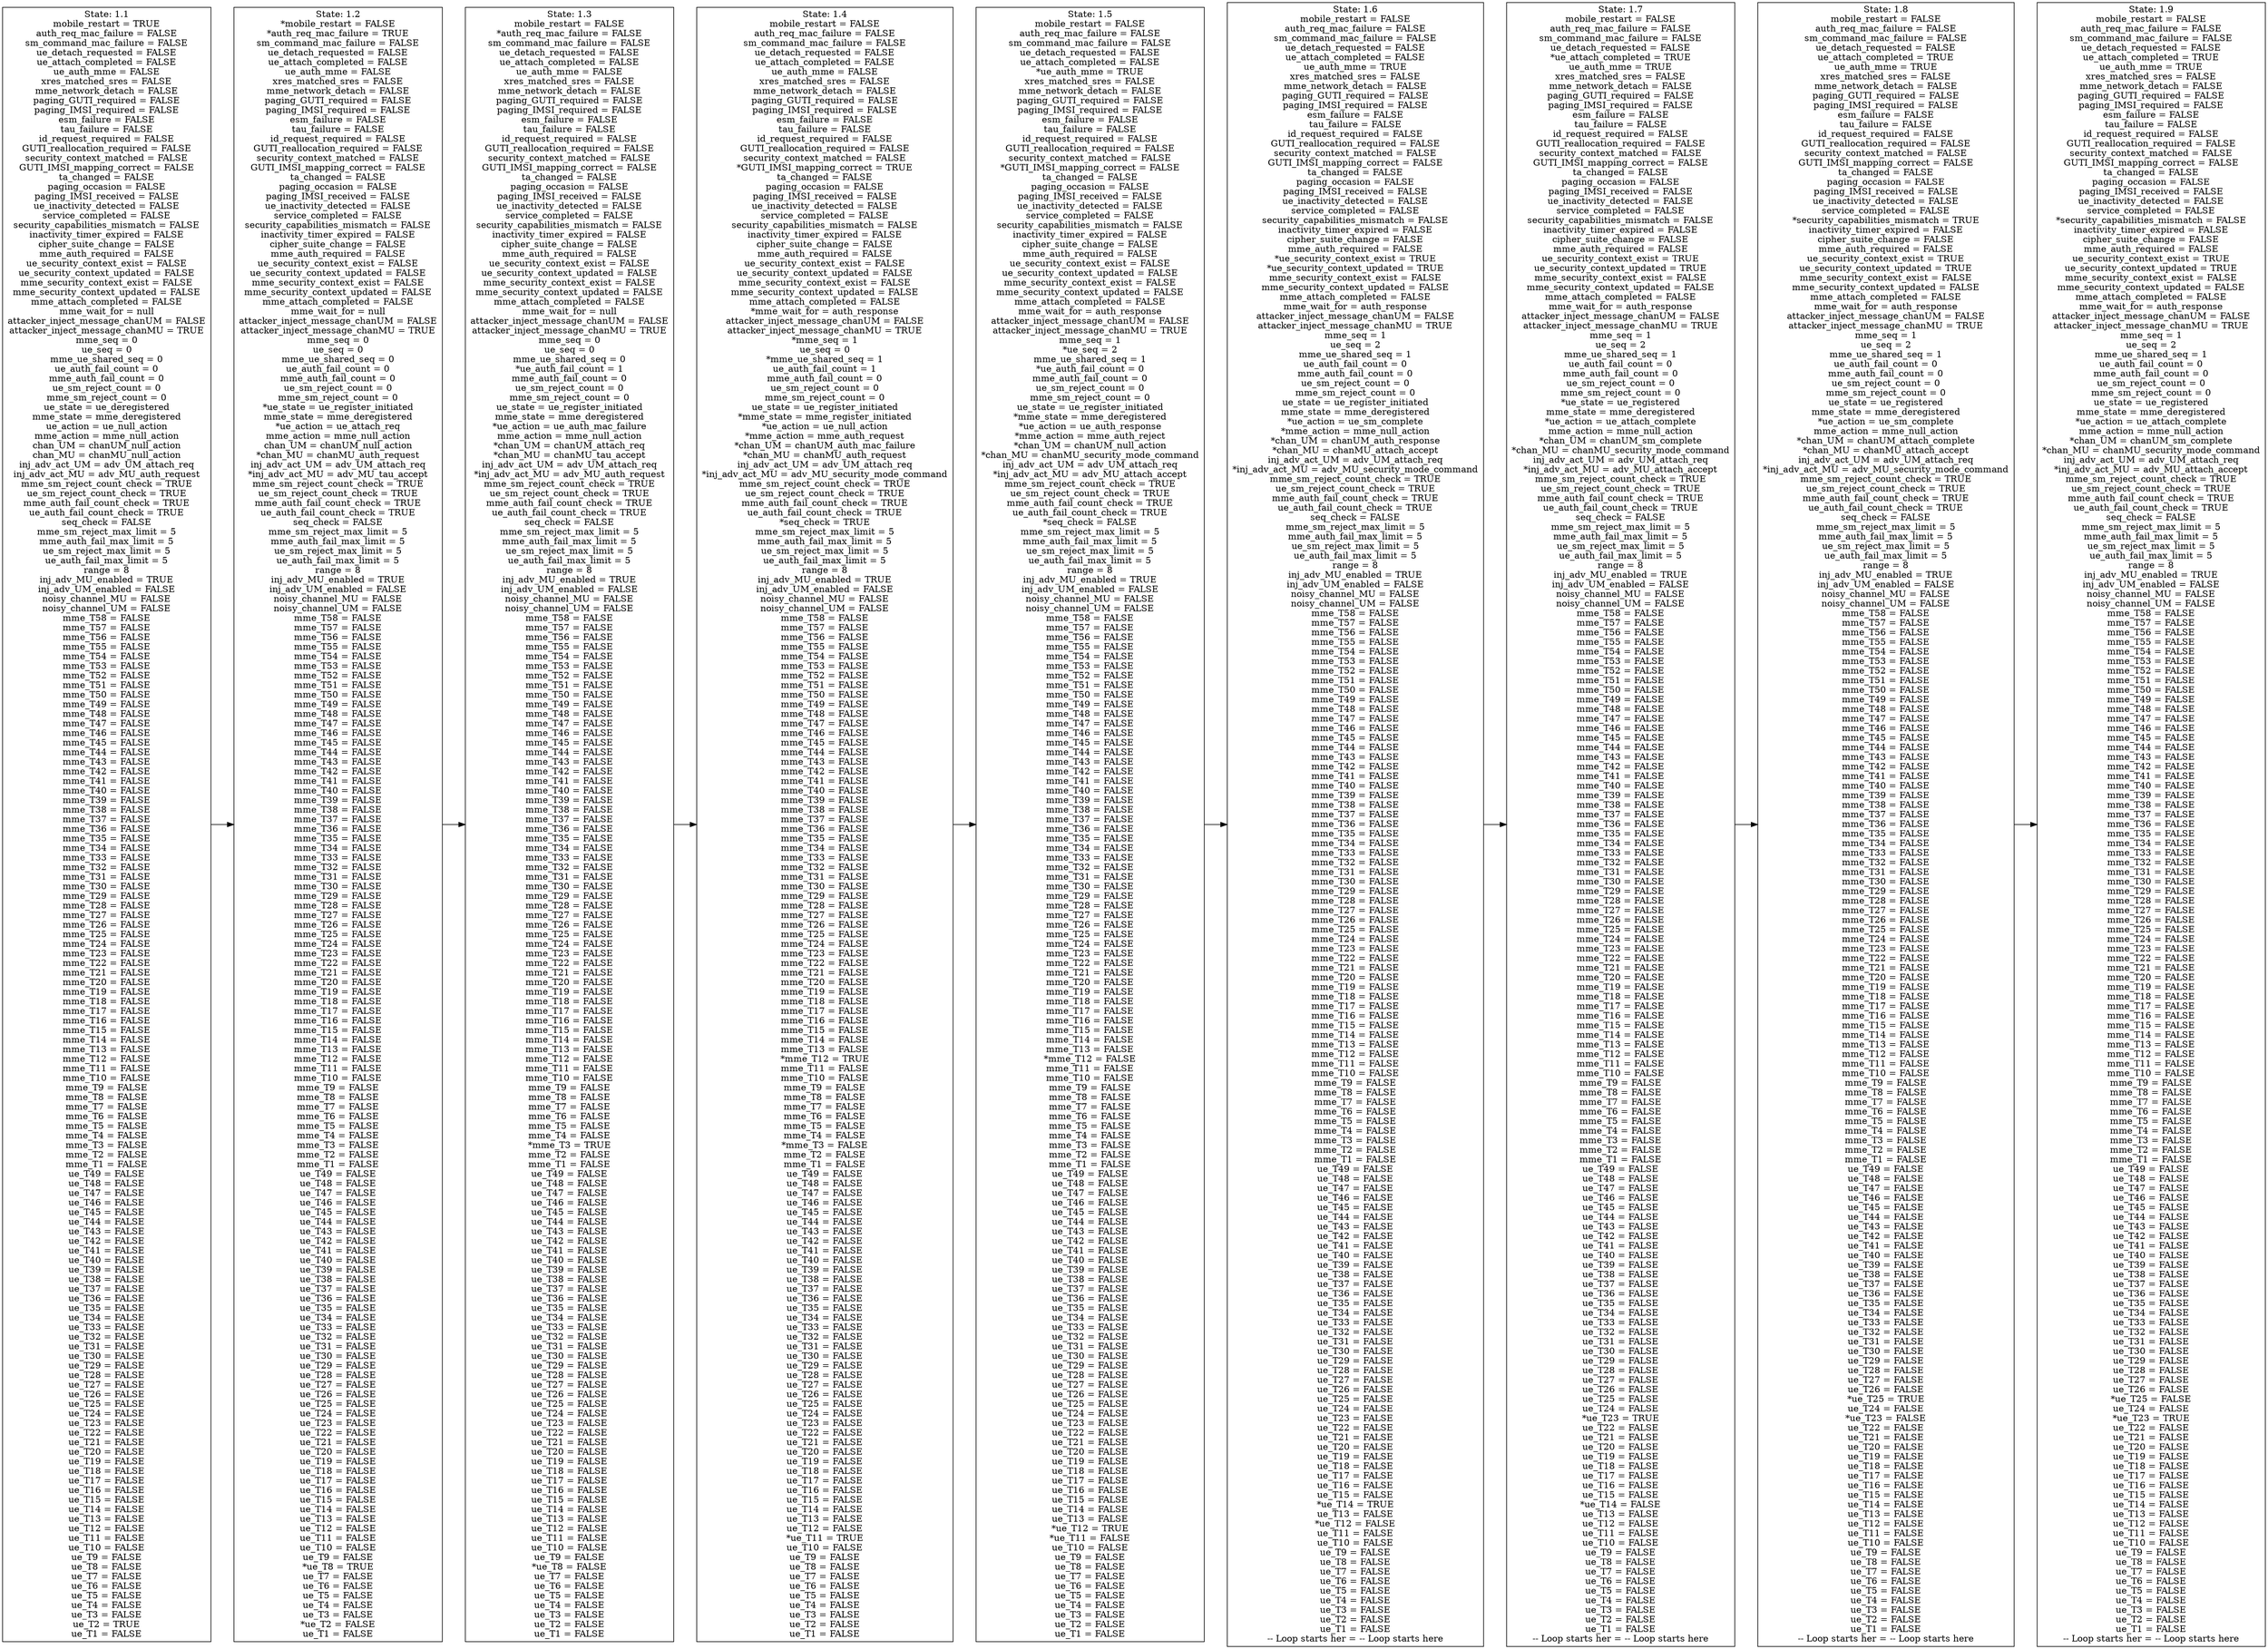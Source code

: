Digraph G{
rankdir=LR
S0[shape=box,label="State: 1.1\nmobile_restart = TRUE\nauth_req_mac_failure = FALSE\nsm_command_mac_failure = FALSE\nue_detach_requested = FALSE\nue_attach_completed = FALSE\nue_auth_mme = FALSE\nxres_matched_sres = FALSE\nmme_network_detach = FALSE\npaging_GUTI_required = FALSE\npaging_IMSI_required = FALSE\nesm_failure = FALSE\ntau_failure = FALSE\nid_request_required = FALSE\nGUTI_reallocation_required = FALSE\nsecurity_context_matched = FALSE\nGUTI_IMSI_mapping_correct = FALSE\nta_changed = FALSE\npaging_occasion = FALSE\npaging_IMSI_received = FALSE\nue_inactivity_detected = FALSE\nservice_completed = FALSE\nsecurity_capabilities_mismatch = FALSE\ninactivity_timer_expired = FALSE\ncipher_suite_change = FALSE\nmme_auth_required = FALSE\nue_security_context_exist = FALSE\nue_security_context_updated = FALSE\nmme_security_context_exist = FALSE\nmme_security_context_updated = FALSE\nmme_attach_completed = FALSE\nmme_wait_for = null\nattacker_inject_message_chanUM = FALSE\nattacker_inject_message_chanMU = TRUE\nmme_seq = 0\nue_seq = 0\nmme_ue_shared_seq = 0\nue_auth_fail_count = 0\nmme_auth_fail_count = 0\nue_sm_reject_count = 0\nmme_sm_reject_count = 0\nue_state = ue_deregistered\nmme_state = mme_deregistered\nue_action = ue_null_action\nmme_action = mme_null_action\nchan_UM = chanUM_null_action\nchan_MU = chanMU_null_action\ninj_adv_act_UM = adv_UM_attach_req\ninj_adv_act_MU = adv_MU_auth_request\nmme_sm_reject_count_check = TRUE\nue_sm_reject_count_check = TRUE\nmme_auth_fail_count_check = TRUE\nue_auth_fail_count_check = TRUE\nseq_check = FALSE\nmme_sm_reject_max_limit = 5\nmme_auth_fail_max_limit = 5\nue_sm_reject_max_limit = 5\nue_auth_fail_max_limit = 5\nrange = 8\ninj_adv_MU_enabled = TRUE\ninj_adv_UM_enabled = FALSE\nnoisy_channel_MU = FALSE\nnoisy_channel_UM = FALSE\nmme_T58 = FALSE\nmme_T57 = FALSE\nmme_T56 = FALSE\nmme_T55 = FALSE\nmme_T54 = FALSE\nmme_T53 = FALSE\nmme_T52 = FALSE\nmme_T51 = FALSE\nmme_T50 = FALSE\nmme_T49 = FALSE\nmme_T48 = FALSE\nmme_T47 = FALSE\nmme_T46 = FALSE\nmme_T45 = FALSE\nmme_T44 = FALSE\nmme_T43 = FALSE\nmme_T42 = FALSE\nmme_T41 = FALSE\nmme_T40 = FALSE\nmme_T39 = FALSE\nmme_T38 = FALSE\nmme_T37 = FALSE\nmme_T36 = FALSE\nmme_T35 = FALSE\nmme_T34 = FALSE\nmme_T33 = FALSE\nmme_T32 = FALSE\nmme_T31 = FALSE\nmme_T30 = FALSE\nmme_T29 = FALSE\nmme_T28 = FALSE\nmme_T27 = FALSE\nmme_T26 = FALSE\nmme_T25 = FALSE\nmme_T24 = FALSE\nmme_T23 = FALSE\nmme_T22 = FALSE\nmme_T21 = FALSE\nmme_T20 = FALSE\nmme_T19 = FALSE\nmme_T18 = FALSE\nmme_T17 = FALSE\nmme_T16 = FALSE\nmme_T15 = FALSE\nmme_T14 = FALSE\nmme_T13 = FALSE\nmme_T12 = FALSE\nmme_T11 = FALSE\nmme_T10 = FALSE\nmme_T9 = FALSE\nmme_T8 = FALSE\nmme_T7 = FALSE\nmme_T6 = FALSE\nmme_T5 = FALSE\nmme_T4 = FALSE\nmme_T3 = FALSE\nmme_T2 = FALSE\nmme_T1 = FALSE\nue_T49 = FALSE\nue_T48 = FALSE\nue_T47 = FALSE\nue_T46 = FALSE\nue_T45 = FALSE\nue_T44 = FALSE\nue_T43 = FALSE\nue_T42 = FALSE\nue_T41 = FALSE\nue_T40 = FALSE\nue_T39 = FALSE\nue_T38 = FALSE\nue_T37 = FALSE\nue_T36 = FALSE\nue_T35 = FALSE\nue_T34 = FALSE\nue_T33 = FALSE\nue_T32 = FALSE\nue_T31 = FALSE\nue_T30 = FALSE\nue_T29 = FALSE\nue_T28 = FALSE\nue_T27 = FALSE\nue_T26 = FALSE\nue_T25 = FALSE\nue_T24 = FALSE\nue_T23 = FALSE\nue_T22 = FALSE\nue_T21 = FALSE\nue_T20 = FALSE\nue_T19 = FALSE\nue_T18 = FALSE\nue_T17 = FALSE\nue_T16 = FALSE\nue_T15 = FALSE\nue_T14 = FALSE\nue_T13 = FALSE\nue_T12 = FALSE\nue_T11 = FALSE\nue_T10 = FALSE\nue_T9 = FALSE\nue_T8 = FALSE\nue_T7 = FALSE\nue_T6 = FALSE\nue_T5 = FALSE\nue_T4 = FALSE\nue_T3 = FALSE\nue_T2 = TRUE\nue_T1 = FALSE\n"]
S1[shape=box,label="State: 1.2\n*mobile_restart = FALSE\n*auth_req_mac_failure = TRUE\nsm_command_mac_failure = FALSE\nue_detach_requested = FALSE\nue_attach_completed = FALSE\nue_auth_mme = FALSE\nxres_matched_sres = FALSE\nmme_network_detach = FALSE\npaging_GUTI_required = FALSE\npaging_IMSI_required = FALSE\nesm_failure = FALSE\ntau_failure = FALSE\nid_request_required = FALSE\nGUTI_reallocation_required = FALSE\nsecurity_context_matched = FALSE\nGUTI_IMSI_mapping_correct = FALSE\nta_changed = FALSE\npaging_occasion = FALSE\npaging_IMSI_received = FALSE\nue_inactivity_detected = FALSE\nservice_completed = FALSE\nsecurity_capabilities_mismatch = FALSE\ninactivity_timer_expired = FALSE\ncipher_suite_change = FALSE\nmme_auth_required = FALSE\nue_security_context_exist = FALSE\nue_security_context_updated = FALSE\nmme_security_context_exist = FALSE\nmme_security_context_updated = FALSE\nmme_attach_completed = FALSE\nmme_wait_for = null\nattacker_inject_message_chanUM = FALSE\nattacker_inject_message_chanMU = TRUE\nmme_seq = 0\nue_seq = 0\nmme_ue_shared_seq = 0\nue_auth_fail_count = 0\nmme_auth_fail_count = 0\nue_sm_reject_count = 0\nmme_sm_reject_count = 0\n*ue_state = ue_register_initiated\nmme_state = mme_deregistered\n*ue_action = ue_attach_req\nmme_action = mme_null_action\nchan_UM = chanUM_null_action\n*chan_MU = chanMU_auth_request\ninj_adv_act_UM = adv_UM_attach_req\n*inj_adv_act_MU = adv_MU_tau_accept\nmme_sm_reject_count_check = TRUE\nue_sm_reject_count_check = TRUE\nmme_auth_fail_count_check = TRUE\nue_auth_fail_count_check = TRUE\nseq_check = FALSE\nmme_sm_reject_max_limit = 5\nmme_auth_fail_max_limit = 5\nue_sm_reject_max_limit = 5\nue_auth_fail_max_limit = 5\nrange = 8\ninj_adv_MU_enabled = TRUE\ninj_adv_UM_enabled = FALSE\nnoisy_channel_MU = FALSE\nnoisy_channel_UM = FALSE\nmme_T58 = FALSE\nmme_T57 = FALSE\nmme_T56 = FALSE\nmme_T55 = FALSE\nmme_T54 = FALSE\nmme_T53 = FALSE\nmme_T52 = FALSE\nmme_T51 = FALSE\nmme_T50 = FALSE\nmme_T49 = FALSE\nmme_T48 = FALSE\nmme_T47 = FALSE\nmme_T46 = FALSE\nmme_T45 = FALSE\nmme_T44 = FALSE\nmme_T43 = FALSE\nmme_T42 = FALSE\nmme_T41 = FALSE\nmme_T40 = FALSE\nmme_T39 = FALSE\nmme_T38 = FALSE\nmme_T37 = FALSE\nmme_T36 = FALSE\nmme_T35 = FALSE\nmme_T34 = FALSE\nmme_T33 = FALSE\nmme_T32 = FALSE\nmme_T31 = FALSE\nmme_T30 = FALSE\nmme_T29 = FALSE\nmme_T28 = FALSE\nmme_T27 = FALSE\nmme_T26 = FALSE\nmme_T25 = FALSE\nmme_T24 = FALSE\nmme_T23 = FALSE\nmme_T22 = FALSE\nmme_T21 = FALSE\nmme_T20 = FALSE\nmme_T19 = FALSE\nmme_T18 = FALSE\nmme_T17 = FALSE\nmme_T16 = FALSE\nmme_T15 = FALSE\nmme_T14 = FALSE\nmme_T13 = FALSE\nmme_T12 = FALSE\nmme_T11 = FALSE\nmme_T10 = FALSE\nmme_T9 = FALSE\nmme_T8 = FALSE\nmme_T7 = FALSE\nmme_T6 = FALSE\nmme_T5 = FALSE\nmme_T4 = FALSE\nmme_T3 = FALSE\nmme_T2 = FALSE\nmme_T1 = FALSE\nue_T49 = FALSE\nue_T48 = FALSE\nue_T47 = FALSE\nue_T46 = FALSE\nue_T45 = FALSE\nue_T44 = FALSE\nue_T43 = FALSE\nue_T42 = FALSE\nue_T41 = FALSE\nue_T40 = FALSE\nue_T39 = FALSE\nue_T38 = FALSE\nue_T37 = FALSE\nue_T36 = FALSE\nue_T35 = FALSE\nue_T34 = FALSE\nue_T33 = FALSE\nue_T32 = FALSE\nue_T31 = FALSE\nue_T30 = FALSE\nue_T29 = FALSE\nue_T28 = FALSE\nue_T27 = FALSE\nue_T26 = FALSE\nue_T25 = FALSE\nue_T24 = FALSE\nue_T23 = FALSE\nue_T22 = FALSE\nue_T21 = FALSE\nue_T20 = FALSE\nue_T19 = FALSE\nue_T18 = FALSE\nue_T17 = FALSE\nue_T16 = FALSE\nue_T15 = FALSE\nue_T14 = FALSE\nue_T13 = FALSE\nue_T12 = FALSE\nue_T11 = FALSE\nue_T10 = FALSE\nue_T9 = FALSE\n*ue_T8 = TRUE\nue_T7 = FALSE\nue_T6 = FALSE\nue_T5 = FALSE\nue_T4 = FALSE\nue_T3 = FALSE\n*ue_T2 = FALSE\nue_T1 = FALSE\n"]
S2[shape=box,label="State: 1.3\nmobile_restart = FALSE\n*auth_req_mac_failure = FALSE\nsm_command_mac_failure = FALSE\nue_detach_requested = FALSE\nue_attach_completed = FALSE\nue_auth_mme = FALSE\nxres_matched_sres = FALSE\nmme_network_detach = FALSE\npaging_GUTI_required = FALSE\npaging_IMSI_required = FALSE\nesm_failure = FALSE\ntau_failure = FALSE\nid_request_required = FALSE\nGUTI_reallocation_required = FALSE\nsecurity_context_matched = FALSE\nGUTI_IMSI_mapping_correct = FALSE\nta_changed = FALSE\npaging_occasion = FALSE\npaging_IMSI_received = FALSE\nue_inactivity_detected = FALSE\nservice_completed = FALSE\nsecurity_capabilities_mismatch = FALSE\ninactivity_timer_expired = FALSE\ncipher_suite_change = FALSE\nmme_auth_required = FALSE\nue_security_context_exist = FALSE\nue_security_context_updated = FALSE\nmme_security_context_exist = FALSE\nmme_security_context_updated = FALSE\nmme_attach_completed = FALSE\nmme_wait_for = null\nattacker_inject_message_chanUM = FALSE\nattacker_inject_message_chanMU = TRUE\nmme_seq = 0\nue_seq = 0\nmme_ue_shared_seq = 0\n*ue_auth_fail_count = 1\nmme_auth_fail_count = 0\nue_sm_reject_count = 0\nmme_sm_reject_count = 0\nue_state = ue_register_initiated\nmme_state = mme_deregistered\n*ue_action = ue_auth_mac_failure\nmme_action = mme_null_action\n*chan_UM = chanUM_attach_req\n*chan_MU = chanMU_tau_accept\ninj_adv_act_UM = adv_UM_attach_req\n*inj_adv_act_MU = adv_MU_auth_request\nmme_sm_reject_count_check = TRUE\nue_sm_reject_count_check = TRUE\nmme_auth_fail_count_check = TRUE\nue_auth_fail_count_check = TRUE\nseq_check = FALSE\nmme_sm_reject_max_limit = 5\nmme_auth_fail_max_limit = 5\nue_sm_reject_max_limit = 5\nue_auth_fail_max_limit = 5\nrange = 8\ninj_adv_MU_enabled = TRUE\ninj_adv_UM_enabled = FALSE\nnoisy_channel_MU = FALSE\nnoisy_channel_UM = FALSE\nmme_T58 = FALSE\nmme_T57 = FALSE\nmme_T56 = FALSE\nmme_T55 = FALSE\nmme_T54 = FALSE\nmme_T53 = FALSE\nmme_T52 = FALSE\nmme_T51 = FALSE\nmme_T50 = FALSE\nmme_T49 = FALSE\nmme_T48 = FALSE\nmme_T47 = FALSE\nmme_T46 = FALSE\nmme_T45 = FALSE\nmme_T44 = FALSE\nmme_T43 = FALSE\nmme_T42 = FALSE\nmme_T41 = FALSE\nmme_T40 = FALSE\nmme_T39 = FALSE\nmme_T38 = FALSE\nmme_T37 = FALSE\nmme_T36 = FALSE\nmme_T35 = FALSE\nmme_T34 = FALSE\nmme_T33 = FALSE\nmme_T32 = FALSE\nmme_T31 = FALSE\nmme_T30 = FALSE\nmme_T29 = FALSE\nmme_T28 = FALSE\nmme_T27 = FALSE\nmme_T26 = FALSE\nmme_T25 = FALSE\nmme_T24 = FALSE\nmme_T23 = FALSE\nmme_T22 = FALSE\nmme_T21 = FALSE\nmme_T20 = FALSE\nmme_T19 = FALSE\nmme_T18 = FALSE\nmme_T17 = FALSE\nmme_T16 = FALSE\nmme_T15 = FALSE\nmme_T14 = FALSE\nmme_T13 = FALSE\nmme_T12 = FALSE\nmme_T11 = FALSE\nmme_T10 = FALSE\nmme_T9 = FALSE\nmme_T8 = FALSE\nmme_T7 = FALSE\nmme_T6 = FALSE\nmme_T5 = FALSE\nmme_T4 = FALSE\n*mme_T3 = TRUE\nmme_T2 = FALSE\nmme_T1 = FALSE\nue_T49 = FALSE\nue_T48 = FALSE\nue_T47 = FALSE\nue_T46 = FALSE\nue_T45 = FALSE\nue_T44 = FALSE\nue_T43 = FALSE\nue_T42 = FALSE\nue_T41 = FALSE\nue_T40 = FALSE\nue_T39 = FALSE\nue_T38 = FALSE\nue_T37 = FALSE\nue_T36 = FALSE\nue_T35 = FALSE\nue_T34 = FALSE\nue_T33 = FALSE\nue_T32 = FALSE\nue_T31 = FALSE\nue_T30 = FALSE\nue_T29 = FALSE\nue_T28 = FALSE\nue_T27 = FALSE\nue_T26 = FALSE\nue_T25 = FALSE\nue_T24 = FALSE\nue_T23 = FALSE\nue_T22 = FALSE\nue_T21 = FALSE\nue_T20 = FALSE\nue_T19 = FALSE\nue_T18 = FALSE\nue_T17 = FALSE\nue_T16 = FALSE\nue_T15 = FALSE\nue_T14 = FALSE\nue_T13 = FALSE\nue_T12 = FALSE\nue_T11 = FALSE\nue_T10 = FALSE\nue_T9 = FALSE\n*ue_T8 = FALSE\nue_T7 = FALSE\nue_T6 = FALSE\nue_T5 = FALSE\nue_T4 = FALSE\nue_T3 = FALSE\nue_T2 = FALSE\nue_T1 = FALSE\n"]
S3[shape=box,label="State: 1.4\nmobile_restart = FALSE\nauth_req_mac_failure = FALSE\nsm_command_mac_failure = FALSE\nue_detach_requested = FALSE\nue_attach_completed = FALSE\nue_auth_mme = FALSE\nxres_matched_sres = FALSE\nmme_network_detach = FALSE\npaging_GUTI_required = FALSE\npaging_IMSI_required = FALSE\nesm_failure = FALSE\ntau_failure = FALSE\nid_request_required = FALSE\nGUTI_reallocation_required = FALSE\nsecurity_context_matched = FALSE\n*GUTI_IMSI_mapping_correct = TRUE\nta_changed = FALSE\npaging_occasion = FALSE\npaging_IMSI_received = FALSE\nue_inactivity_detected = FALSE\nservice_completed = FALSE\nsecurity_capabilities_mismatch = FALSE\ninactivity_timer_expired = FALSE\ncipher_suite_change = FALSE\nmme_auth_required = FALSE\nue_security_context_exist = FALSE\nue_security_context_updated = FALSE\nmme_security_context_exist = FALSE\nmme_security_context_updated = FALSE\nmme_attach_completed = FALSE\n*mme_wait_for = auth_response\nattacker_inject_message_chanUM = FALSE\nattacker_inject_message_chanMU = TRUE\n*mme_seq = 1\nue_seq = 0\n*mme_ue_shared_seq = 1\nue_auth_fail_count = 1\nmme_auth_fail_count = 0\nue_sm_reject_count = 0\nmme_sm_reject_count = 0\nue_state = ue_register_initiated\n*mme_state = mme_register_initiated\n*ue_action = ue_null_action\n*mme_action = mme_auth_request\n*chan_UM = chanUM_auth_mac_failure\n*chan_MU = chanMU_auth_request\ninj_adv_act_UM = adv_UM_attach_req\n*inj_adv_act_MU = adv_MU_security_mode_command\nmme_sm_reject_count_check = TRUE\nue_sm_reject_count_check = TRUE\nmme_auth_fail_count_check = TRUE\nue_auth_fail_count_check = TRUE\n*seq_check = TRUE\nmme_sm_reject_max_limit = 5\nmme_auth_fail_max_limit = 5\nue_sm_reject_max_limit = 5\nue_auth_fail_max_limit = 5\nrange = 8\ninj_adv_MU_enabled = TRUE\ninj_adv_UM_enabled = FALSE\nnoisy_channel_MU = FALSE\nnoisy_channel_UM = FALSE\nmme_T58 = FALSE\nmme_T57 = FALSE\nmme_T56 = FALSE\nmme_T55 = FALSE\nmme_T54 = FALSE\nmme_T53 = FALSE\nmme_T52 = FALSE\nmme_T51 = FALSE\nmme_T50 = FALSE\nmme_T49 = FALSE\nmme_T48 = FALSE\nmme_T47 = FALSE\nmme_T46 = FALSE\nmme_T45 = FALSE\nmme_T44 = FALSE\nmme_T43 = FALSE\nmme_T42 = FALSE\nmme_T41 = FALSE\nmme_T40 = FALSE\nmme_T39 = FALSE\nmme_T38 = FALSE\nmme_T37 = FALSE\nmme_T36 = FALSE\nmme_T35 = FALSE\nmme_T34 = FALSE\nmme_T33 = FALSE\nmme_T32 = FALSE\nmme_T31 = FALSE\nmme_T30 = FALSE\nmme_T29 = FALSE\nmme_T28 = FALSE\nmme_T27 = FALSE\nmme_T26 = FALSE\nmme_T25 = FALSE\nmme_T24 = FALSE\nmme_T23 = FALSE\nmme_T22 = FALSE\nmme_T21 = FALSE\nmme_T20 = FALSE\nmme_T19 = FALSE\nmme_T18 = FALSE\nmme_T17 = FALSE\nmme_T16 = FALSE\nmme_T15 = FALSE\nmme_T14 = FALSE\nmme_T13 = FALSE\n*mme_T12 = TRUE\nmme_T11 = FALSE\nmme_T10 = FALSE\nmme_T9 = FALSE\nmme_T8 = FALSE\nmme_T7 = FALSE\nmme_T6 = FALSE\nmme_T5 = FALSE\nmme_T4 = FALSE\n*mme_T3 = FALSE\nmme_T2 = FALSE\nmme_T1 = FALSE\nue_T49 = FALSE\nue_T48 = FALSE\nue_T47 = FALSE\nue_T46 = FALSE\nue_T45 = FALSE\nue_T44 = FALSE\nue_T43 = FALSE\nue_T42 = FALSE\nue_T41 = FALSE\nue_T40 = FALSE\nue_T39 = FALSE\nue_T38 = FALSE\nue_T37 = FALSE\nue_T36 = FALSE\nue_T35 = FALSE\nue_T34 = FALSE\nue_T33 = FALSE\nue_T32 = FALSE\nue_T31 = FALSE\nue_T30 = FALSE\nue_T29 = FALSE\nue_T28 = FALSE\nue_T27 = FALSE\nue_T26 = FALSE\nue_T25 = FALSE\nue_T24 = FALSE\nue_T23 = FALSE\nue_T22 = FALSE\nue_T21 = FALSE\nue_T20 = FALSE\nue_T19 = FALSE\nue_T18 = FALSE\nue_T17 = FALSE\nue_T16 = FALSE\nue_T15 = FALSE\nue_T14 = FALSE\nue_T13 = FALSE\nue_T12 = FALSE\n*ue_T11 = TRUE\nue_T10 = FALSE\nue_T9 = FALSE\nue_T8 = FALSE\nue_T7 = FALSE\nue_T6 = FALSE\nue_T5 = FALSE\nue_T4 = FALSE\nue_T3 = FALSE\nue_T2 = FALSE\nue_T1 = FALSE\n"]
S4[shape=box,label="State: 1.5\nmobile_restart = FALSE\nauth_req_mac_failure = FALSE\nsm_command_mac_failure = FALSE\nue_detach_requested = FALSE\nue_attach_completed = FALSE\n*ue_auth_mme = TRUE\nxres_matched_sres = FALSE\nmme_network_detach = FALSE\npaging_GUTI_required = FALSE\npaging_IMSI_required = FALSE\nesm_failure = FALSE\ntau_failure = FALSE\nid_request_required = FALSE\nGUTI_reallocation_required = FALSE\nsecurity_context_matched = FALSE\n*GUTI_IMSI_mapping_correct = FALSE\nta_changed = FALSE\npaging_occasion = FALSE\npaging_IMSI_received = FALSE\nue_inactivity_detected = FALSE\nservice_completed = FALSE\nsecurity_capabilities_mismatch = FALSE\ninactivity_timer_expired = FALSE\ncipher_suite_change = FALSE\nmme_auth_required = FALSE\nue_security_context_exist = FALSE\nue_security_context_updated = FALSE\nmme_security_context_exist = FALSE\nmme_security_context_updated = FALSE\nmme_attach_completed = FALSE\nmme_wait_for = auth_response\nattacker_inject_message_chanUM = FALSE\nattacker_inject_message_chanMU = TRUE\nmme_seq = 1\n*ue_seq = 2\nmme_ue_shared_seq = 1\n*ue_auth_fail_count = 0\nmme_auth_fail_count = 0\nue_sm_reject_count = 0\nmme_sm_reject_count = 0\nue_state = ue_register_initiated\n*mme_state = mme_deregistered\n*ue_action = ue_auth_response\n*mme_action = mme_auth_reject\n*chan_UM = chanUM_null_action\n*chan_MU = chanMU_security_mode_command\ninj_adv_act_UM = adv_UM_attach_req\n*inj_adv_act_MU = adv_MU_attach_accept\nmme_sm_reject_count_check = TRUE\nue_sm_reject_count_check = TRUE\nmme_auth_fail_count_check = TRUE\nue_auth_fail_count_check = TRUE\n*seq_check = FALSE\nmme_sm_reject_max_limit = 5\nmme_auth_fail_max_limit = 5\nue_sm_reject_max_limit = 5\nue_auth_fail_max_limit = 5\nrange = 8\ninj_adv_MU_enabled = TRUE\ninj_adv_UM_enabled = FALSE\nnoisy_channel_MU = FALSE\nnoisy_channel_UM = FALSE\nmme_T58 = FALSE\nmme_T57 = FALSE\nmme_T56 = FALSE\nmme_T55 = FALSE\nmme_T54 = FALSE\nmme_T53 = FALSE\nmme_T52 = FALSE\nmme_T51 = FALSE\nmme_T50 = FALSE\nmme_T49 = FALSE\nmme_T48 = FALSE\nmme_T47 = FALSE\nmme_T46 = FALSE\nmme_T45 = FALSE\nmme_T44 = FALSE\nmme_T43 = FALSE\nmme_T42 = FALSE\nmme_T41 = FALSE\nmme_T40 = FALSE\nmme_T39 = FALSE\nmme_T38 = FALSE\nmme_T37 = FALSE\nmme_T36 = FALSE\nmme_T35 = FALSE\nmme_T34 = FALSE\nmme_T33 = FALSE\nmme_T32 = FALSE\nmme_T31 = FALSE\nmme_T30 = FALSE\nmme_T29 = FALSE\nmme_T28 = FALSE\nmme_T27 = FALSE\nmme_T26 = FALSE\nmme_T25 = FALSE\nmme_T24 = FALSE\nmme_T23 = FALSE\nmme_T22 = FALSE\nmme_T21 = FALSE\nmme_T20 = FALSE\nmme_T19 = FALSE\nmme_T18 = FALSE\nmme_T17 = FALSE\nmme_T16 = FALSE\nmme_T15 = FALSE\nmme_T14 = FALSE\nmme_T13 = FALSE\n*mme_T12 = FALSE\nmme_T11 = FALSE\nmme_T10 = FALSE\nmme_T9 = FALSE\nmme_T8 = FALSE\nmme_T7 = FALSE\nmme_T6 = FALSE\nmme_T5 = FALSE\nmme_T4 = FALSE\nmme_T3 = FALSE\nmme_T2 = FALSE\nmme_T1 = FALSE\nue_T49 = FALSE\nue_T48 = FALSE\nue_T47 = FALSE\nue_T46 = FALSE\nue_T45 = FALSE\nue_T44 = FALSE\nue_T43 = FALSE\nue_T42 = FALSE\nue_T41 = FALSE\nue_T40 = FALSE\nue_T39 = FALSE\nue_T38 = FALSE\nue_T37 = FALSE\nue_T36 = FALSE\nue_T35 = FALSE\nue_T34 = FALSE\nue_T33 = FALSE\nue_T32 = FALSE\nue_T31 = FALSE\nue_T30 = FALSE\nue_T29 = FALSE\nue_T28 = FALSE\nue_T27 = FALSE\nue_T26 = FALSE\nue_T25 = FALSE\nue_T24 = FALSE\nue_T23 = FALSE\nue_T22 = FALSE\nue_T21 = FALSE\nue_T20 = FALSE\nue_T19 = FALSE\nue_T18 = FALSE\nue_T17 = FALSE\nue_T16 = FALSE\nue_T15 = FALSE\nue_T14 = FALSE\nue_T13 = FALSE\n*ue_T12 = TRUE\n*ue_T11 = FALSE\nue_T10 = FALSE\nue_T9 = FALSE\nue_T8 = FALSE\nue_T7 = FALSE\nue_T6 = FALSE\nue_T5 = FALSE\nue_T4 = FALSE\nue_T3 = FALSE\nue_T2 = FALSE\nue_T1 = FALSE\n"]
S5[shape=box,label="State: 1.6\nmobile_restart = FALSE\nauth_req_mac_failure = FALSE\nsm_command_mac_failure = FALSE\nue_detach_requested = FALSE\nue_attach_completed = FALSE\nue_auth_mme = TRUE\nxres_matched_sres = FALSE\nmme_network_detach = FALSE\npaging_GUTI_required = FALSE\npaging_IMSI_required = FALSE\nesm_failure = FALSE\ntau_failure = FALSE\nid_request_required = FALSE\nGUTI_reallocation_required = FALSE\nsecurity_context_matched = FALSE\nGUTI_IMSI_mapping_correct = FALSE\nta_changed = FALSE\npaging_occasion = FALSE\npaging_IMSI_received = FALSE\nue_inactivity_detected = FALSE\nservice_completed = FALSE\nsecurity_capabilities_mismatch = FALSE\ninactivity_timer_expired = FALSE\ncipher_suite_change = FALSE\nmme_auth_required = FALSE\n*ue_security_context_exist = TRUE\n*ue_security_context_updated = TRUE\nmme_security_context_exist = FALSE\nmme_security_context_updated = FALSE\nmme_attach_completed = FALSE\nmme_wait_for = auth_response\nattacker_inject_message_chanUM = FALSE\nattacker_inject_message_chanMU = TRUE\nmme_seq = 1\nue_seq = 2\nmme_ue_shared_seq = 1\nue_auth_fail_count = 0\nmme_auth_fail_count = 0\nue_sm_reject_count = 0\nmme_sm_reject_count = 0\nue_state = ue_register_initiated\nmme_state = mme_deregistered\n*ue_action = ue_sm_complete\n*mme_action = mme_null_action\n*chan_UM = chanUM_auth_response\n*chan_MU = chanMU_attach_accept\ninj_adv_act_UM = adv_UM_attach_req\n*inj_adv_act_MU = adv_MU_security_mode_command\nmme_sm_reject_count_check = TRUE\nue_sm_reject_count_check = TRUE\nmme_auth_fail_count_check = TRUE\nue_auth_fail_count_check = TRUE\nseq_check = FALSE\nmme_sm_reject_max_limit = 5\nmme_auth_fail_max_limit = 5\nue_sm_reject_max_limit = 5\nue_auth_fail_max_limit = 5\nrange = 8\ninj_adv_MU_enabled = TRUE\ninj_adv_UM_enabled = FALSE\nnoisy_channel_MU = FALSE\nnoisy_channel_UM = FALSE\nmme_T58 = FALSE\nmme_T57 = FALSE\nmme_T56 = FALSE\nmme_T55 = FALSE\nmme_T54 = FALSE\nmme_T53 = FALSE\nmme_T52 = FALSE\nmme_T51 = FALSE\nmme_T50 = FALSE\nmme_T49 = FALSE\nmme_T48 = FALSE\nmme_T47 = FALSE\nmme_T46 = FALSE\nmme_T45 = FALSE\nmme_T44 = FALSE\nmme_T43 = FALSE\nmme_T42 = FALSE\nmme_T41 = FALSE\nmme_T40 = FALSE\nmme_T39 = FALSE\nmme_T38 = FALSE\nmme_T37 = FALSE\nmme_T36 = FALSE\nmme_T35 = FALSE\nmme_T34 = FALSE\nmme_T33 = FALSE\nmme_T32 = FALSE\nmme_T31 = FALSE\nmme_T30 = FALSE\nmme_T29 = FALSE\nmme_T28 = FALSE\nmme_T27 = FALSE\nmme_T26 = FALSE\nmme_T25 = FALSE\nmme_T24 = FALSE\nmme_T23 = FALSE\nmme_T22 = FALSE\nmme_T21 = FALSE\nmme_T20 = FALSE\nmme_T19 = FALSE\nmme_T18 = FALSE\nmme_T17 = FALSE\nmme_T16 = FALSE\nmme_T15 = FALSE\nmme_T14 = FALSE\nmme_T13 = FALSE\nmme_T12 = FALSE\nmme_T11 = FALSE\nmme_T10 = FALSE\nmme_T9 = FALSE\nmme_T8 = FALSE\nmme_T7 = FALSE\nmme_T6 = FALSE\nmme_T5 = FALSE\nmme_T4 = FALSE\nmme_T3 = FALSE\nmme_T2 = FALSE\nmme_T1 = FALSE\nue_T49 = FALSE\nue_T48 = FALSE\nue_T47 = FALSE\nue_T46 = FALSE\nue_T45 = FALSE\nue_T44 = FALSE\nue_T43 = FALSE\nue_T42 = FALSE\nue_T41 = FALSE\nue_T40 = FALSE\nue_T39 = FALSE\nue_T38 = FALSE\nue_T37 = FALSE\nue_T36 = FALSE\nue_T35 = FALSE\nue_T34 = FALSE\nue_T33 = FALSE\nue_T32 = FALSE\nue_T31 = FALSE\nue_T30 = FALSE\nue_T29 = FALSE\nue_T28 = FALSE\nue_T27 = FALSE\nue_T26 = FALSE\nue_T25 = FALSE\nue_T24 = FALSE\nue_T23 = FALSE\nue_T22 = FALSE\nue_T21 = FALSE\nue_T20 = FALSE\nue_T19 = FALSE\nue_T18 = FALSE\nue_T17 = FALSE\nue_T16 = FALSE\nue_T15 = FALSE\n*ue_T14 = TRUE\nue_T13 = FALSE\n*ue_T12 = FALSE\nue_T11 = FALSE\nue_T10 = FALSE\nue_T9 = FALSE\nue_T8 = FALSE\nue_T7 = FALSE\nue_T6 = FALSE\nue_T5 = FALSE\nue_T4 = FALSE\nue_T3 = FALSE\nue_T2 = FALSE\nue_T1 = FALSE\n-- Loop starts her = -- Loop starts here\n"]
S6[shape=box,label="State: 1.7\nmobile_restart = FALSE\nauth_req_mac_failure = FALSE\nsm_command_mac_failure = FALSE\nue_detach_requested = FALSE\n*ue_attach_completed = TRUE\nue_auth_mme = TRUE\nxres_matched_sres = FALSE\nmme_network_detach = FALSE\npaging_GUTI_required = FALSE\npaging_IMSI_required = FALSE\nesm_failure = FALSE\ntau_failure = FALSE\nid_request_required = FALSE\nGUTI_reallocation_required = FALSE\nsecurity_context_matched = FALSE\nGUTI_IMSI_mapping_correct = FALSE\nta_changed = FALSE\npaging_occasion = FALSE\npaging_IMSI_received = FALSE\nue_inactivity_detected = FALSE\nservice_completed = FALSE\nsecurity_capabilities_mismatch = FALSE\ninactivity_timer_expired = FALSE\ncipher_suite_change = FALSE\nmme_auth_required = FALSE\nue_security_context_exist = TRUE\nue_security_context_updated = TRUE\nmme_security_context_exist = FALSE\nmme_security_context_updated = FALSE\nmme_attach_completed = FALSE\nmme_wait_for = auth_response\nattacker_inject_message_chanUM = FALSE\nattacker_inject_message_chanMU = TRUE\nmme_seq = 1\nue_seq = 2\nmme_ue_shared_seq = 1\nue_auth_fail_count = 0\nmme_auth_fail_count = 0\nue_sm_reject_count = 0\nmme_sm_reject_count = 0\n*ue_state = ue_registered\nmme_state = mme_deregistered\n*ue_action = ue_attach_complete\nmme_action = mme_null_action\n*chan_UM = chanUM_sm_complete\n*chan_MU = chanMU_security_mode_command\ninj_adv_act_UM = adv_UM_attach_req\n*inj_adv_act_MU = adv_MU_attach_accept\nmme_sm_reject_count_check = TRUE\nue_sm_reject_count_check = TRUE\nmme_auth_fail_count_check = TRUE\nue_auth_fail_count_check = TRUE\nseq_check = FALSE\nmme_sm_reject_max_limit = 5\nmme_auth_fail_max_limit = 5\nue_sm_reject_max_limit = 5\nue_auth_fail_max_limit = 5\nrange = 8\ninj_adv_MU_enabled = TRUE\ninj_adv_UM_enabled = FALSE\nnoisy_channel_MU = FALSE\nnoisy_channel_UM = FALSE\nmme_T58 = FALSE\nmme_T57 = FALSE\nmme_T56 = FALSE\nmme_T55 = FALSE\nmme_T54 = FALSE\nmme_T53 = FALSE\nmme_T52 = FALSE\nmme_T51 = FALSE\nmme_T50 = FALSE\nmme_T49 = FALSE\nmme_T48 = FALSE\nmme_T47 = FALSE\nmme_T46 = FALSE\nmme_T45 = FALSE\nmme_T44 = FALSE\nmme_T43 = FALSE\nmme_T42 = FALSE\nmme_T41 = FALSE\nmme_T40 = FALSE\nmme_T39 = FALSE\nmme_T38 = FALSE\nmme_T37 = FALSE\nmme_T36 = FALSE\nmme_T35 = FALSE\nmme_T34 = FALSE\nmme_T33 = FALSE\nmme_T32 = FALSE\nmme_T31 = FALSE\nmme_T30 = FALSE\nmme_T29 = FALSE\nmme_T28 = FALSE\nmme_T27 = FALSE\nmme_T26 = FALSE\nmme_T25 = FALSE\nmme_T24 = FALSE\nmme_T23 = FALSE\nmme_T22 = FALSE\nmme_T21 = FALSE\nmme_T20 = FALSE\nmme_T19 = FALSE\nmme_T18 = FALSE\nmme_T17 = FALSE\nmme_T16 = FALSE\nmme_T15 = FALSE\nmme_T14 = FALSE\nmme_T13 = FALSE\nmme_T12 = FALSE\nmme_T11 = FALSE\nmme_T10 = FALSE\nmme_T9 = FALSE\nmme_T8 = FALSE\nmme_T7 = FALSE\nmme_T6 = FALSE\nmme_T5 = FALSE\nmme_T4 = FALSE\nmme_T3 = FALSE\nmme_T2 = FALSE\nmme_T1 = FALSE\nue_T49 = FALSE\nue_T48 = FALSE\nue_T47 = FALSE\nue_T46 = FALSE\nue_T45 = FALSE\nue_T44 = FALSE\nue_T43 = FALSE\nue_T42 = FALSE\nue_T41 = FALSE\nue_T40 = FALSE\nue_T39 = FALSE\nue_T38 = FALSE\nue_T37 = FALSE\nue_T36 = FALSE\nue_T35 = FALSE\nue_T34 = FALSE\nue_T33 = FALSE\nue_T32 = FALSE\nue_T31 = FALSE\nue_T30 = FALSE\nue_T29 = FALSE\nue_T28 = FALSE\nue_T27 = FALSE\nue_T26 = FALSE\nue_T25 = FALSE\nue_T24 = FALSE\n*ue_T23 = TRUE\nue_T22 = FALSE\nue_T21 = FALSE\nue_T20 = FALSE\nue_T19 = FALSE\nue_T18 = FALSE\nue_T17 = FALSE\nue_T16 = FALSE\nue_T15 = FALSE\n*ue_T14 = FALSE\nue_T13 = FALSE\nue_T12 = FALSE\nue_T11 = FALSE\nue_T10 = FALSE\nue_T9 = FALSE\nue_T8 = FALSE\nue_T7 = FALSE\nue_T6 = FALSE\nue_T5 = FALSE\nue_T4 = FALSE\nue_T3 = FALSE\nue_T2 = FALSE\nue_T1 = FALSE\n-- Loop starts her = -- Loop starts here\n"]
S7[shape=box,label="State: 1.8\nmobile_restart = FALSE\nauth_req_mac_failure = FALSE\nsm_command_mac_failure = FALSE\nue_detach_requested = FALSE\nue_attach_completed = TRUE\nue_auth_mme = TRUE\nxres_matched_sres = FALSE\nmme_network_detach = FALSE\npaging_GUTI_required = FALSE\npaging_IMSI_required = FALSE\nesm_failure = FALSE\ntau_failure = FALSE\nid_request_required = FALSE\nGUTI_reallocation_required = FALSE\nsecurity_context_matched = FALSE\nGUTI_IMSI_mapping_correct = FALSE\nta_changed = FALSE\npaging_occasion = FALSE\npaging_IMSI_received = FALSE\nue_inactivity_detected = FALSE\nservice_completed = FALSE\n*security_capabilities_mismatch = TRUE\ninactivity_timer_expired = FALSE\ncipher_suite_change = FALSE\nmme_auth_required = FALSE\nue_security_context_exist = TRUE\nue_security_context_updated = TRUE\nmme_security_context_exist = FALSE\nmme_security_context_updated = FALSE\nmme_attach_completed = FALSE\nmme_wait_for = auth_response\nattacker_inject_message_chanUM = FALSE\nattacker_inject_message_chanMU = TRUE\nmme_seq = 1\nue_seq = 2\nmme_ue_shared_seq = 1\nue_auth_fail_count = 0\nmme_auth_fail_count = 0\nue_sm_reject_count = 0\nmme_sm_reject_count = 0\nue_state = ue_registered\nmme_state = mme_deregistered\n*ue_action = ue_sm_complete\nmme_action = mme_null_action\n*chan_UM = chanUM_attach_complete\n*chan_MU = chanMU_attach_accept\ninj_adv_act_UM = adv_UM_attach_req\n*inj_adv_act_MU = adv_MU_security_mode_command\nmme_sm_reject_count_check = TRUE\nue_sm_reject_count_check = TRUE\nmme_auth_fail_count_check = TRUE\nue_auth_fail_count_check = TRUE\nseq_check = FALSE\nmme_sm_reject_max_limit = 5\nmme_auth_fail_max_limit = 5\nue_sm_reject_max_limit = 5\nue_auth_fail_max_limit = 5\nrange = 8\ninj_adv_MU_enabled = TRUE\ninj_adv_UM_enabled = FALSE\nnoisy_channel_MU = FALSE\nnoisy_channel_UM = FALSE\nmme_T58 = FALSE\nmme_T57 = FALSE\nmme_T56 = FALSE\nmme_T55 = FALSE\nmme_T54 = FALSE\nmme_T53 = FALSE\nmme_T52 = FALSE\nmme_T51 = FALSE\nmme_T50 = FALSE\nmme_T49 = FALSE\nmme_T48 = FALSE\nmme_T47 = FALSE\nmme_T46 = FALSE\nmme_T45 = FALSE\nmme_T44 = FALSE\nmme_T43 = FALSE\nmme_T42 = FALSE\nmme_T41 = FALSE\nmme_T40 = FALSE\nmme_T39 = FALSE\nmme_T38 = FALSE\nmme_T37 = FALSE\nmme_T36 = FALSE\nmme_T35 = FALSE\nmme_T34 = FALSE\nmme_T33 = FALSE\nmme_T32 = FALSE\nmme_T31 = FALSE\nmme_T30 = FALSE\nmme_T29 = FALSE\nmme_T28 = FALSE\nmme_T27 = FALSE\nmme_T26 = FALSE\nmme_T25 = FALSE\nmme_T24 = FALSE\nmme_T23 = FALSE\nmme_T22 = FALSE\nmme_T21 = FALSE\nmme_T20 = FALSE\nmme_T19 = FALSE\nmme_T18 = FALSE\nmme_T17 = FALSE\nmme_T16 = FALSE\nmme_T15 = FALSE\nmme_T14 = FALSE\nmme_T13 = FALSE\nmme_T12 = FALSE\nmme_T11 = FALSE\nmme_T10 = FALSE\nmme_T9 = FALSE\nmme_T8 = FALSE\nmme_T7 = FALSE\nmme_T6 = FALSE\nmme_T5 = FALSE\nmme_T4 = FALSE\nmme_T3 = FALSE\nmme_T2 = FALSE\nmme_T1 = FALSE\nue_T49 = FALSE\nue_T48 = FALSE\nue_T47 = FALSE\nue_T46 = FALSE\nue_T45 = FALSE\nue_T44 = FALSE\nue_T43 = FALSE\nue_T42 = FALSE\nue_T41 = FALSE\nue_T40 = FALSE\nue_T39 = FALSE\nue_T38 = FALSE\nue_T37 = FALSE\nue_T36 = FALSE\nue_T35 = FALSE\nue_T34 = FALSE\nue_T33 = FALSE\nue_T32 = FALSE\nue_T31 = FALSE\nue_T30 = FALSE\nue_T29 = FALSE\nue_T28 = FALSE\nue_T27 = FALSE\nue_T26 = FALSE\n*ue_T25 = TRUE\nue_T24 = FALSE\n*ue_T23 = FALSE\nue_T22 = FALSE\nue_T21 = FALSE\nue_T20 = FALSE\nue_T19 = FALSE\nue_T18 = FALSE\nue_T17 = FALSE\nue_T16 = FALSE\nue_T15 = FALSE\nue_T14 = FALSE\nue_T13 = FALSE\nue_T12 = FALSE\nue_T11 = FALSE\nue_T10 = FALSE\nue_T9 = FALSE\nue_T8 = FALSE\nue_T7 = FALSE\nue_T6 = FALSE\nue_T5 = FALSE\nue_T4 = FALSE\nue_T3 = FALSE\nue_T2 = FALSE\nue_T1 = FALSE\n-- Loop starts her = -- Loop starts here\n"]
S8[shape=box,label="State: 1.9\nmobile_restart = FALSE\nauth_req_mac_failure = FALSE\nsm_command_mac_failure = FALSE\nue_detach_requested = FALSE\nue_attach_completed = TRUE\nue_auth_mme = TRUE\nxres_matched_sres = FALSE\nmme_network_detach = FALSE\npaging_GUTI_required = FALSE\npaging_IMSI_required = FALSE\nesm_failure = FALSE\ntau_failure = FALSE\nid_request_required = FALSE\nGUTI_reallocation_required = FALSE\nsecurity_context_matched = FALSE\nGUTI_IMSI_mapping_correct = FALSE\nta_changed = FALSE\npaging_occasion = FALSE\npaging_IMSI_received = FALSE\nue_inactivity_detected = FALSE\nservice_completed = FALSE\n*security_capabilities_mismatch = FALSE\ninactivity_timer_expired = FALSE\ncipher_suite_change = FALSE\nmme_auth_required = FALSE\nue_security_context_exist = TRUE\nue_security_context_updated = TRUE\nmme_security_context_exist = FALSE\nmme_security_context_updated = FALSE\nmme_attach_completed = FALSE\nmme_wait_for = auth_response\nattacker_inject_message_chanUM = FALSE\nattacker_inject_message_chanMU = TRUE\nmme_seq = 1\nue_seq = 2\nmme_ue_shared_seq = 1\nue_auth_fail_count = 0\nmme_auth_fail_count = 0\nue_sm_reject_count = 0\nmme_sm_reject_count = 0\nue_state = ue_registered\nmme_state = mme_deregistered\n*ue_action = ue_attach_complete\nmme_action = mme_null_action\n*chan_UM = chanUM_sm_complete\n*chan_MU = chanMU_security_mode_command\ninj_adv_act_UM = adv_UM_attach_req\n*inj_adv_act_MU = adv_MU_attach_accept\nmme_sm_reject_count_check = TRUE\nue_sm_reject_count_check = TRUE\nmme_auth_fail_count_check = TRUE\nue_auth_fail_count_check = TRUE\nseq_check = FALSE\nmme_sm_reject_max_limit = 5\nmme_auth_fail_max_limit = 5\nue_sm_reject_max_limit = 5\nue_auth_fail_max_limit = 5\nrange = 8\ninj_adv_MU_enabled = TRUE\ninj_adv_UM_enabled = FALSE\nnoisy_channel_MU = FALSE\nnoisy_channel_UM = FALSE\nmme_T58 = FALSE\nmme_T57 = FALSE\nmme_T56 = FALSE\nmme_T55 = FALSE\nmme_T54 = FALSE\nmme_T53 = FALSE\nmme_T52 = FALSE\nmme_T51 = FALSE\nmme_T50 = FALSE\nmme_T49 = FALSE\nmme_T48 = FALSE\nmme_T47 = FALSE\nmme_T46 = FALSE\nmme_T45 = FALSE\nmme_T44 = FALSE\nmme_T43 = FALSE\nmme_T42 = FALSE\nmme_T41 = FALSE\nmme_T40 = FALSE\nmme_T39 = FALSE\nmme_T38 = FALSE\nmme_T37 = FALSE\nmme_T36 = FALSE\nmme_T35 = FALSE\nmme_T34 = FALSE\nmme_T33 = FALSE\nmme_T32 = FALSE\nmme_T31 = FALSE\nmme_T30 = FALSE\nmme_T29 = FALSE\nmme_T28 = FALSE\nmme_T27 = FALSE\nmme_T26 = FALSE\nmme_T25 = FALSE\nmme_T24 = FALSE\nmme_T23 = FALSE\nmme_T22 = FALSE\nmme_T21 = FALSE\nmme_T20 = FALSE\nmme_T19 = FALSE\nmme_T18 = FALSE\nmme_T17 = FALSE\nmme_T16 = FALSE\nmme_T15 = FALSE\nmme_T14 = FALSE\nmme_T13 = FALSE\nmme_T12 = FALSE\nmme_T11 = FALSE\nmme_T10 = FALSE\nmme_T9 = FALSE\nmme_T8 = FALSE\nmme_T7 = FALSE\nmme_T6 = FALSE\nmme_T5 = FALSE\nmme_T4 = FALSE\nmme_T3 = FALSE\nmme_T2 = FALSE\nmme_T1 = FALSE\nue_T49 = FALSE\nue_T48 = FALSE\nue_T47 = FALSE\nue_T46 = FALSE\nue_T45 = FALSE\nue_T44 = FALSE\nue_T43 = FALSE\nue_T42 = FALSE\nue_T41 = FALSE\nue_T40 = FALSE\nue_T39 = FALSE\nue_T38 = FALSE\nue_T37 = FALSE\nue_T36 = FALSE\nue_T35 = FALSE\nue_T34 = FALSE\nue_T33 = FALSE\nue_T32 = FALSE\nue_T31 = FALSE\nue_T30 = FALSE\nue_T29 = FALSE\nue_T28 = FALSE\nue_T27 = FALSE\nue_T26 = FALSE\n*ue_T25 = FALSE\nue_T24 = FALSE\n*ue_T23 = TRUE\nue_T22 = FALSE\nue_T21 = FALSE\nue_T20 = FALSE\nue_T19 = FALSE\nue_T18 = FALSE\nue_T17 = FALSE\nue_T16 = FALSE\nue_T15 = FALSE\nue_T14 = FALSE\nue_T13 = FALSE\nue_T12 = FALSE\nue_T11 = FALSE\nue_T10 = FALSE\nue_T9 = FALSE\nue_T8 = FALSE\nue_T7 = FALSE\nue_T6 = FALSE\nue_T5 = FALSE\nue_T4 = FALSE\nue_T3 = FALSE\nue_T2 = FALSE\nue_T1 = FALSE\n-- Loop starts her = -- Loop starts here\n"]
S0 -> S1
S1 -> S2
S2 -> S3
S3 -> S4
S4 -> S5
S5 -> S6
S6 -> S7
S7 -> S8

}
